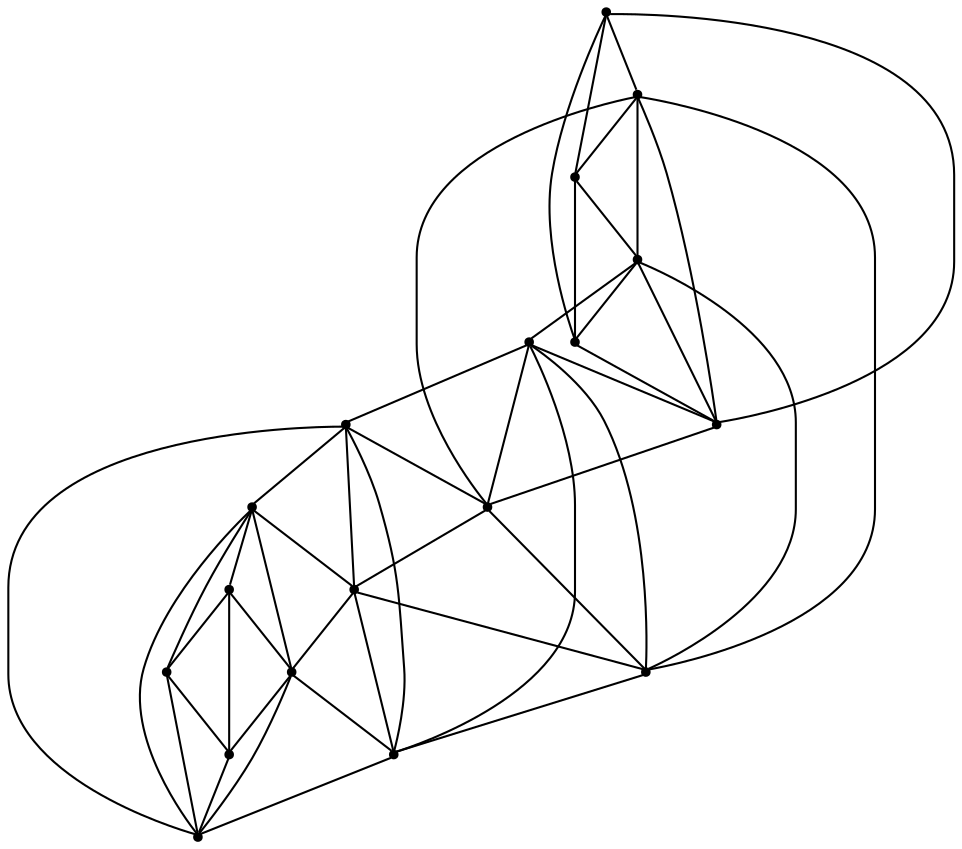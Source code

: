 graph {
  node [shape=point,comment="{\"directed\":false,\"doi\":\"10.1007/978-3-030-92931-2_25\",\"figure\":\"2\"}"]

  v0 [pos="1218.8181195699797,334.4535477997979"]
  v1 [pos="1168.690384278248,384.580668743028"]
  v2 [pos="918.0587502368503,885.8345425954155"]
  v3 [pos="1118.5625218096811,434.70791686153484"]
  v4 [pos="918.0587502368504,835.7096551679836"]
  v5 [pos="918.0587502368503,785.5855546375765"]
  v6 [pos="1068.4379341446256,484.8320173919419"]
  v7 [pos="1018.3111844733684,534.9538923550056"]
  v8 [pos="918.0587502368503,735.4573844983131"]
  v9 [pos="918.0587502368504,685.333283967906"]
  v10 [pos="968.1865332198952,585.0820545458141"]
  v11 [pos="918.0587502368504,585.0820545458142"]
  v12 [pos="918.0587502368503,635.2102246850775"]
  v13 [pos="867.9340989833771,534.9538923550056"]
  v14 [pos="817.8094477299039,484.8320173919419"]
  v15 [pos="767.6805996408625,434.70791686153484"]
  v16 [pos="717.5559483873893,384.580668743028"]
  v17 [pos="667.4312971339161,334.4535477997979"]

  v0 -- v1 [id="-1",pos="1218.8181195699797,334.4535477997979 1168.690384278248,384.580668743028 1168.690384278248,384.580668743028 1168.690384278248,384.580668743028"]
  v17 -- v0 [id="-2",pos="667.4312971339161,334.4535477997979 1218.8181195699797,334.4535477997979 1218.8181195699797,334.4535477997979 1218.8181195699797,334.4535477997979"]
  v17 -- v16 [id="-3",pos="667.4312971339161,334.4535477997979 717.5559483873893,384.580668743028 717.5559483873893,384.580668743028 717.5559483873893,384.580668743028"]
  v16 -- v0 [id="-4",pos="717.5559483873893,384.580668743028 1218.8181195699797,334.4535477997979 1218.8181195699797,334.4535477997979 1218.8181195699797,334.4535477997979"]
  v16 -- v1 [id="-5",pos="717.5559483873893,384.580668743028 1168.690384278248,384.580668743028 1168.690384278248,384.580668743028 1168.690384278248,384.580668743028"]
  v16 -- v15 [id="-6",pos="717.5559483873893,384.580668743028 767.6805996408625,434.70791686153484 767.6805996408625,434.70791686153484 767.6805996408625,434.70791686153484"]
  v15 -- v14 [id="-7",pos="767.6805996408625,434.70791686153484 817.8094477299039,484.8320173919419 817.8094477299039,484.8320173919419 817.8094477299039,484.8320173919419"]
  v15 -- v3 [id="-8",pos="767.6805996408625,434.70791686153484 1118.5625218096811,434.70791686153484 1118.5625218096811,434.70791686153484 1118.5625218096811,434.70791686153484"]
  v15 -- v1 [id="-9",pos="767.6805996408625,434.70791686153484 1168.690384278248,384.580668743028 1168.690384278248,384.580668743028 1168.690384278248,384.580668743028"]
  v14 -- v3 [id="-10",pos="817.8094477299039,484.8320173919419 1118.5625218096811,434.70791686153484 1118.5625218096811,434.70791686153484 1118.5625218096811,434.70791686153484"]
  v14 -- v6 [id="-11",pos="817.8094477299039,484.8320173919419 1068.4379341446256,484.8320173919419 1068.4379341446256,484.8320173919419 1068.4379341446256,484.8320173919419"]
  v14 -- v13 [id="-12",pos="817.8094477299039,484.8320173919419 867.9340989833771,534.9538923550056 867.9340989833771,534.9538923550056 867.9340989833771,534.9538923550056"]
  v13 -- v11 [id="-13",pos="867.9340989833771,534.9538923550056 918.0587502368504,585.0820545458142 918.0587502368504,585.0820545458142 918.0587502368504,585.0820545458142"]
  v13 -- v7 [id="-14",pos="867.9340989833771,534.9538923550056 1018.3111844733684,534.9538923550056 1018.3111844733684,534.9538923550056 1018.3111844733684,534.9538923550056"]
  v13 -- v6 [id="-15",pos="867.9340989833771,534.9538923550056 1068.4379341446256,484.8320173919419 1068.4379341446256,484.8320173919419 1068.4379341446256,484.8320173919419"]
  v2 -- v17 [id="-16",pos="918.0587502368503,885.8345425954155 667.4312971339161,334.4535477997979 667.4312971339161,334.4535477997979 667.4312971339161,334.4535477997979"]
  v2 -- v4 [id="-17",pos="918.0587502368503,885.8345425954155 918.0587502368504,835.7096551679836 918.0587502368504,835.7096551679836 918.0587502368504,835.7096551679836"]
  v4 -- v17 [id="-18",pos="918.0587502368504,835.7096551679836 667.4312971339161,334.4535477997979 667.4312971339161,334.4535477997979 667.4312971339161,334.4535477997979"]
  v4 -- v16 [id="-19",pos="918.0587502368504,835.7096551679836 717.5559483873893,384.580668743028 717.5559483873893,384.580668743028 717.5559483873893,384.580668743028"]
  v4 -- v5 [id="-20",pos="918.0587502368504,835.7096551679836 918.0587502368503,785.5855546375765 918.0587502368503,785.5855546375765 918.0587502368503,785.5855546375765"]
  v5 -- v8 [id="-21",pos="918.0587502368503,785.5855546375765 918.0587502368503,735.4573844983131 918.0587502368503,735.4573844983131 918.0587502368503,735.4573844983131"]
  v5 -- v15 [id="-22",pos="918.0587502368503,785.5855546375765 767.6805996408625,434.70791686153484 767.6805996408625,434.70791686153484 767.6805996408625,434.70791686153484"]
  v5 -- v16 [id="-23",pos="918.0587502368503,785.5855546375765 717.5559483873893,384.580668743028 717.5559483873893,384.580668743028 717.5559483873893,384.580668743028"]
  v8 -- v15 [id="-24",pos="918.0587502368503,735.4573844983131 767.6805996408625,434.70791686153484 767.6805996408625,434.70791686153484 767.6805996408625,434.70791686153484"]
  v8 -- v14 [id="-25",pos="918.0587502368503,735.4573844983131 817.8094477299039,484.8320173919419 817.8094477299039,484.8320173919419 817.8094477299039,484.8320173919419"]
  v8 -- v9 [id="-26",pos="918.0587502368503,735.4573844983131 918.0587502368504,685.333283967906 918.0587502368504,685.333283967906 918.0587502368504,685.333283967906"]
  v9 -- v12 [id="-27",pos="918.0587502368504,685.333283967906 918.0587502368503,635.2102246850775 918.0587502368503,635.2102246850775 918.0587502368503,635.2102246850775"]
  v9 -- v13 [id="-28",pos="918.0587502368504,685.333283967906 867.9340989833771,534.9538923550056 867.9340989833771,534.9538923550056 867.9340989833771,534.9538923550056"]
  v9 -- v14 [id="-29",pos="918.0587502368504,685.333283967906 817.8094477299039,484.8320173919419 817.8094477299039,484.8320173919419 817.8094477299039,484.8320173919419"]
  v12 -- v13 [id="-30",pos="918.0587502368503,635.2102246850775 867.9340989833771,534.9538923550056 867.9340989833771,534.9538923550056 867.9340989833771,534.9538923550056"]
  v12 -- v10 [id="-31",pos="918.0587502368503,635.2102246850775 968.1865332198952,585.0820545458141 968.1865332198952,585.0820545458141 968.1865332198952,585.0820545458141"]
  v11 -- v7 [id="-32",pos="918.0587502368504,585.0820545458142 1018.3111844733684,534.9538923550056 1018.3111844733684,534.9538923550056 1018.3111844733684,534.9538923550056"]
  v11 -- v12 [id="-33",pos="918.0587502368504,585.0820545458142 918.0587502368503,635.2102246850775 918.0587502368503,635.2102246850775 918.0587502368503,635.2102246850775"]
  v10 -- v9 [id="-34",pos="968.1865332198952,585.0820545458141 918.0587502368504,685.333283967906 918.0587502368504,685.333283967906 918.0587502368504,685.333283967906"]
  v10 -- v11 [id="-35",pos="968.1865332198952,585.0820545458141 918.0587502368504,585.0820545458142 918.0587502368504,585.0820545458142 918.0587502368504,585.0820545458142"]
  v7 -- v10 [id="-36",pos="1018.3111844733684,534.9538923550056 968.1865332198952,585.0820545458141 968.1865332198952,585.0820545458141 968.1865332198952,585.0820545458141"]
  v7 -- v9 [id="-37",pos="1018.3111844733684,534.9538923550056 918.0587502368504,685.333283967906 918.0587502368504,685.333283967906 918.0587502368504,685.333283967906"]
  v7 -- v8 [id="-38",pos="1018.3111844733684,534.9538923550056 918.0587502368503,735.4573844983131 918.0587502368503,735.4573844983131 918.0587502368503,735.4573844983131"]
  v6 -- v5 [id="-39",pos="1068.4379341446256,484.8320173919419 918.0587502368503,785.5855546375765 918.0587502368503,785.5855546375765 918.0587502368503,785.5855546375765"]
  v6 -- v8 [id="-40",pos="1068.4379341446256,484.8320173919419 918.0587502368503,735.4573844983131 918.0587502368503,735.4573844983131 918.0587502368503,735.4573844983131"]
  v6 -- v7 [id="-41",pos="1068.4379341446256,484.8320173919419 1018.3111844733684,534.9538923550056 1018.3111844733684,534.9538923550056 1018.3111844733684,534.9538923550056"]
  v3 -- v6 [id="-42",pos="1118.5625218096811,434.70791686153484 1068.4379341446256,484.8320173919419 1068.4379341446256,484.8320173919419 1068.4379341446256,484.8320173919419"]
  v3 -- v5 [id="-43",pos="1118.5625218096811,434.70791686153484 918.0587502368503,785.5855546375765 918.0587502368503,785.5855546375765 918.0587502368503,785.5855546375765"]
  v3 -- v4 [id="-44",pos="1118.5625218096811,434.70791686153484 918.0587502368504,835.7096551679836 918.0587502368504,835.7096551679836 918.0587502368504,835.7096551679836"]
  v1 -- v2 [id="-45",pos="1168.690384278248,384.580668743028 918.0587502368503,885.8345425954155 918.0587502368503,885.8345425954155 918.0587502368503,885.8345425954155"]
  v1 -- v4 [id="-46",pos="1168.690384278248,384.580668743028 918.0587502368504,835.7096551679836 918.0587502368504,835.7096551679836 918.0587502368504,835.7096551679836"]
  v1 -- v3 [id="-47",pos="1168.690384278248,384.580668743028 1118.5625218096811,434.70791686153484 1118.5625218096811,434.70791686153484 1118.5625218096811,434.70791686153484"]
  v0 -- v2 [id="-48",pos="1218.8181195699797,334.4535477997979 918.0587502368503,885.8345425954155 918.0587502368503,885.8345425954155 918.0587502368503,885.8345425954155"]
}